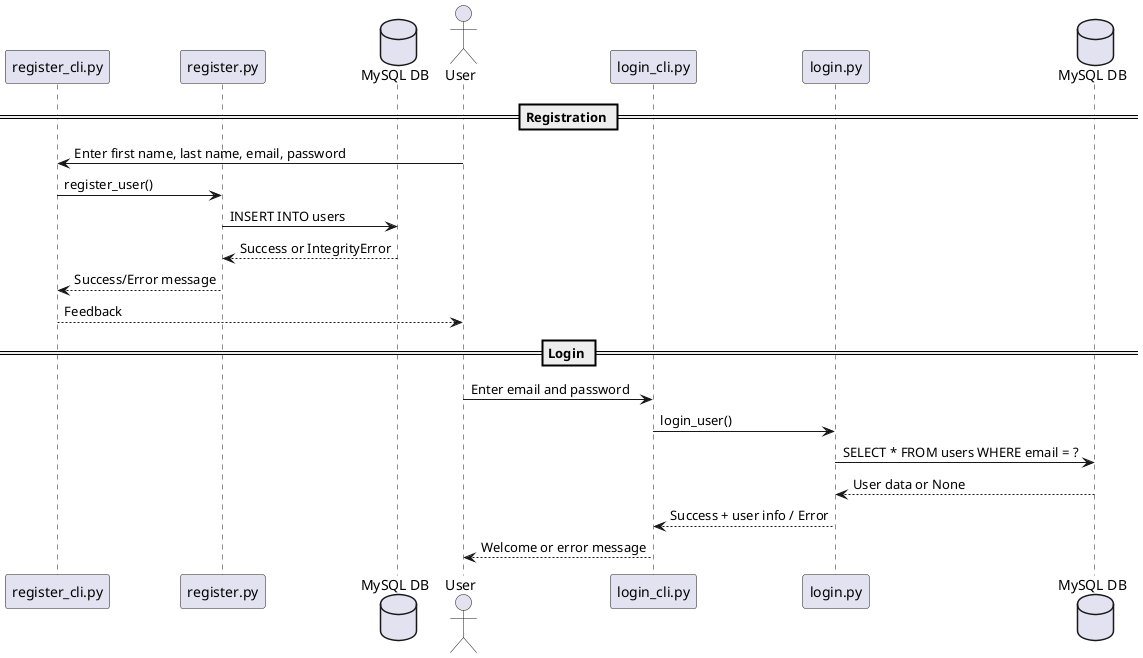 @startuml sequence_diagram

== Registration ==

actor User
participant "register_cli.py" as CLI
participant "register.py" as Logic
database "MySQL DB" as DB

User -> CLI : Enter first name, last name, email, password
CLI -> Logic : register_user()
Logic -> DB : INSERT INTO users
DB --> Logic : Success or IntegrityError
Logic --> CLI : Success/Error message
CLI --> User : Feedback

== Login ==

actor User
participant "login_cli.py" as CLI2
participant "login.py" as Logic2
database "MySQL DB" as DB2

User -> CLI2 : Enter email and password
CLI2 -> Logic2 : login_user()
Logic2 -> DB2 : SELECT * FROM users WHERE email = ?
DB2 --> Logic2 : User data or None
Logic2 --> CLI2 : Success + user info / Error
CLI2 --> User : Welcome or error message
@enduml
